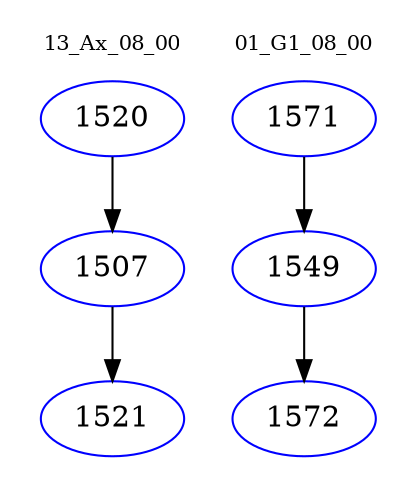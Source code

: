 digraph{
subgraph cluster_0 {
color = white
label = "13_Ax_08_00";
fontsize=10;
T0_1520 [label="1520", color="blue"]
T0_1520 -> T0_1507 [color="black"]
T0_1507 [label="1507", color="blue"]
T0_1507 -> T0_1521 [color="black"]
T0_1521 [label="1521", color="blue"]
}
subgraph cluster_1 {
color = white
label = "01_G1_08_00";
fontsize=10;
T1_1571 [label="1571", color="blue"]
T1_1571 -> T1_1549 [color="black"]
T1_1549 [label="1549", color="blue"]
T1_1549 -> T1_1572 [color="black"]
T1_1572 [label="1572", color="blue"]
}
}
